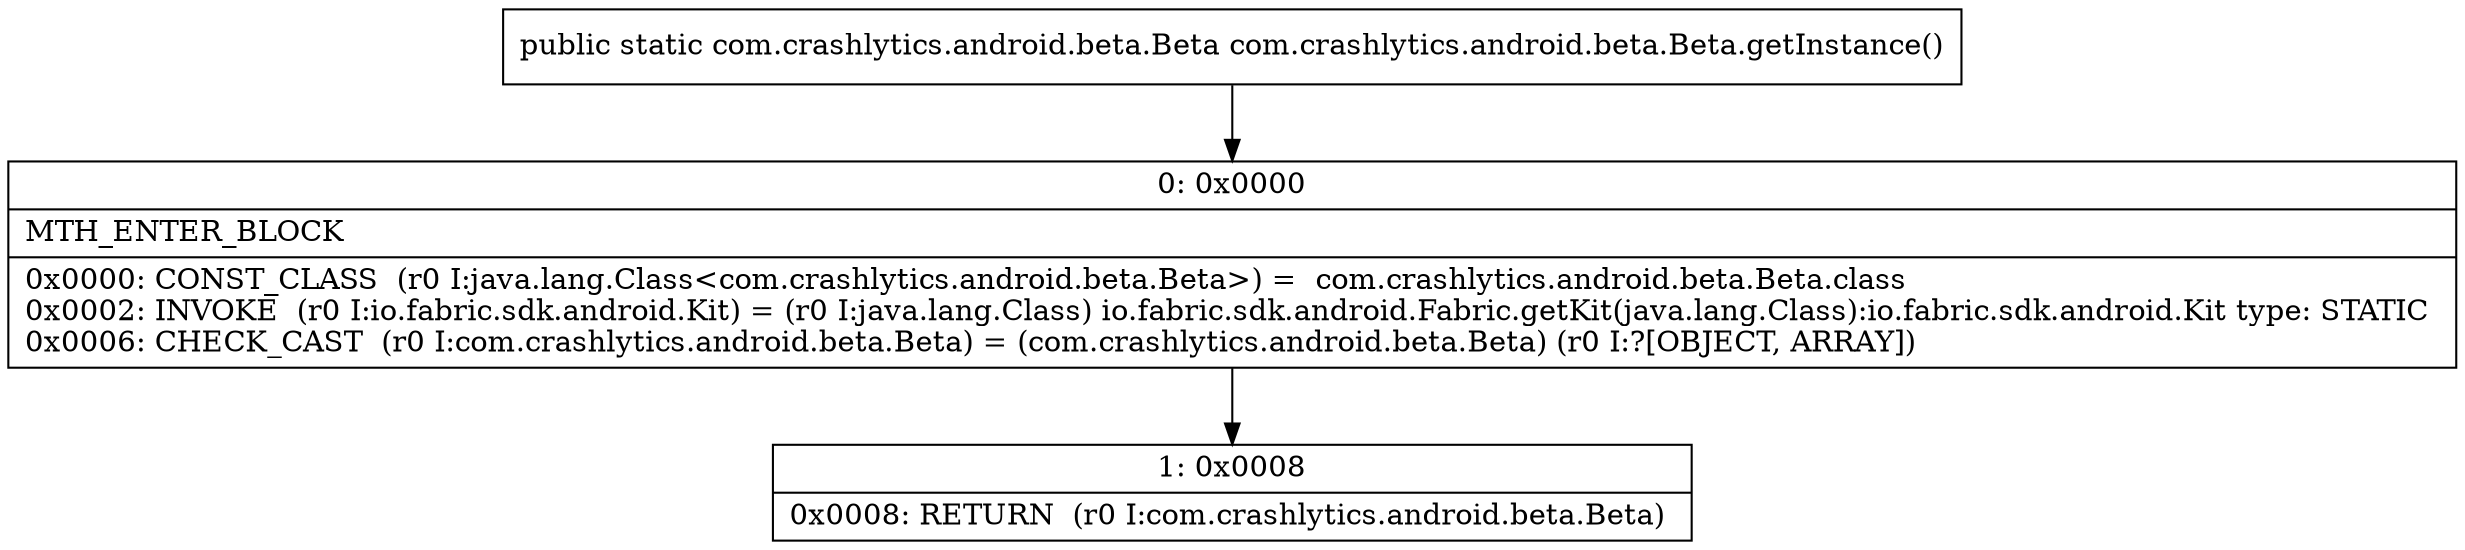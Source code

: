 digraph "CFG forcom.crashlytics.android.beta.Beta.getInstance()Lcom\/crashlytics\/android\/beta\/Beta;" {
Node_0 [shape=record,label="{0\:\ 0x0000|MTH_ENTER_BLOCK\l|0x0000: CONST_CLASS  (r0 I:java.lang.Class\<com.crashlytics.android.beta.Beta\>) =  com.crashlytics.android.beta.Beta.class \l0x0002: INVOKE  (r0 I:io.fabric.sdk.android.Kit) = (r0 I:java.lang.Class) io.fabric.sdk.android.Fabric.getKit(java.lang.Class):io.fabric.sdk.android.Kit type: STATIC \l0x0006: CHECK_CAST  (r0 I:com.crashlytics.android.beta.Beta) = (com.crashlytics.android.beta.Beta) (r0 I:?[OBJECT, ARRAY]) \l}"];
Node_1 [shape=record,label="{1\:\ 0x0008|0x0008: RETURN  (r0 I:com.crashlytics.android.beta.Beta) \l}"];
MethodNode[shape=record,label="{public static com.crashlytics.android.beta.Beta com.crashlytics.android.beta.Beta.getInstance() }"];
MethodNode -> Node_0;
Node_0 -> Node_1;
}

